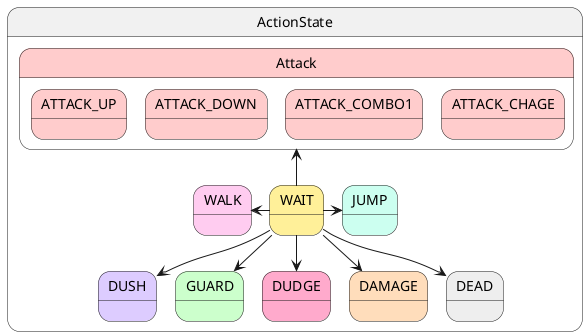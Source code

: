 @startuml 待ち状態_主人公状態遷移

state ActionState {
    state WAIT #FFF099
    state WALK #FFCCF0
    state JUMP #CCFFF0
    state DUSH #DDCCFF
    state GUARD #CCFFCC
    state DUDGE #FFAACC

    state Attack #FFCCCC {
        state ATTACK_UP #FFCCCC
        state ATTACK_DOWN #FFCCCC
        state ATTACK_COMBO1 #FFCCCC
        state ATTACK_CHAGE #FFCCCC
    }

    state DAMAGE #FFDDBB
    state DEAD #EEEEEE
}

WAIT -up-> Attack
WAIT -left-> WALK
WAIT -right-> JUMP
WAIT --> DUSH
WAIT --> GUARD
WAIT --> DAMAGE
WAIT --> DEAD
WAIT --> DUDGE

@enduml